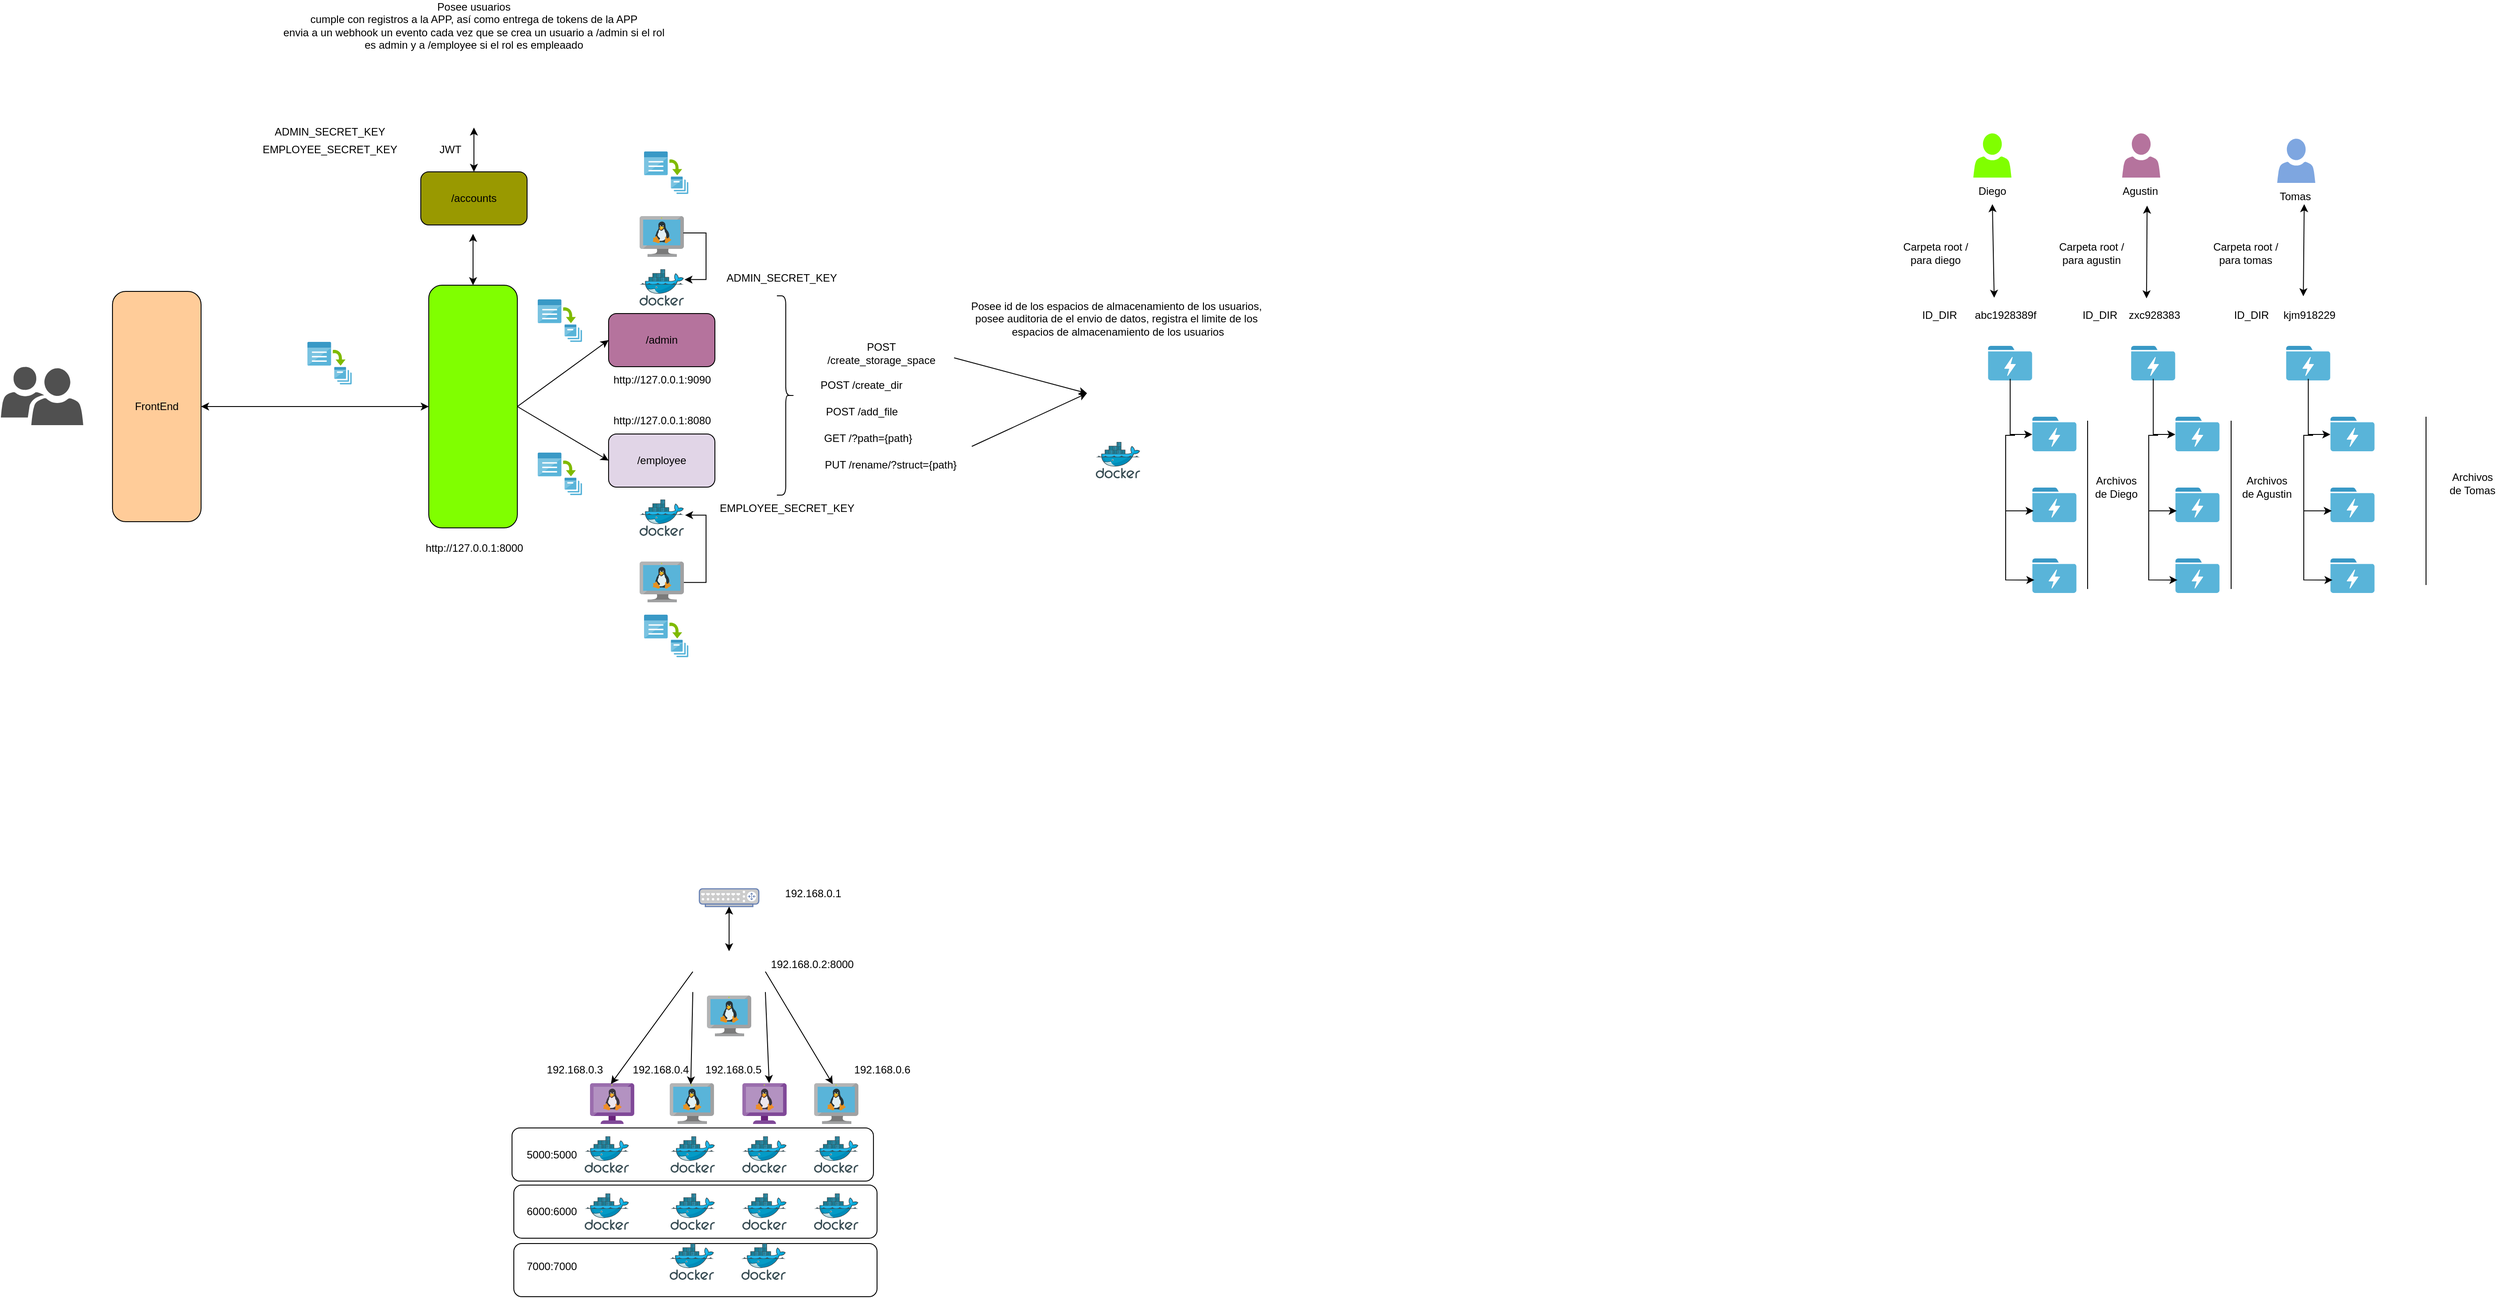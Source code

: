 <mxfile version="24.7.7">
  <diagram name="Página-1" id="3RQDp_vYsMKsHzHc4yRh">
    <mxGraphModel dx="1502" dy="573" grid="1" gridSize="10" guides="1" tooltips="1" connect="1" arrows="1" fold="1" page="1" pageScale="1" pageWidth="827" pageHeight="1169" math="0" shadow="0">
      <root>
        <mxCell id="0" />
        <mxCell id="1" parent="0" />
        <mxCell id="InMVxaxeCT_G5kLAHGeh-51" value="" style="rounded=1;whiteSpace=wrap;html=1;" vertex="1" parent="1">
          <mxGeometry x="1310" y="1520" width="410" height="60" as="geometry" />
        </mxCell>
        <mxCell id="InMVxaxeCT_G5kLAHGeh-50" value="" style="rounded=1;whiteSpace=wrap;html=1;" vertex="1" parent="1">
          <mxGeometry x="1310" y="1454" width="410" height="60" as="geometry" />
        </mxCell>
        <mxCell id="InMVxaxeCT_G5kLAHGeh-49" value="" style="rounded=1;whiteSpace=wrap;html=1;" vertex="1" parent="1">
          <mxGeometry x="1307.95" y="1389.5" width="408" height="60" as="geometry" />
        </mxCell>
        <mxCell id="np63MpRmcKCv9q-ggZMW-1" value="" style="rounded=1;whiteSpace=wrap;html=1;rotation=90;fillColor=#80FF00;" parent="1" vertex="1">
          <mxGeometry x="1126.97" y="525" width="274" height="100" as="geometry" />
        </mxCell>
        <mxCell id="np63MpRmcKCv9q-ggZMW-4" value="" style="endArrow=classic;html=1;rounded=0;exitX=0.5;exitY=0;exitDx=0;exitDy=0;entryX=0;entryY=0.5;entryDx=0;entryDy=0;" parent="1" source="np63MpRmcKCv9q-ggZMW-1" target="np63MpRmcKCv9q-ggZMW-9" edge="1">
          <mxGeometry width="50" height="50" relative="1" as="geometry">
            <mxPoint x="1476.97" y="610" as="sourcePoint" />
            <mxPoint x="1416.97" y="575" as="targetPoint" />
          </mxGeometry>
        </mxCell>
        <mxCell id="np63MpRmcKCv9q-ggZMW-9" value="/employee" style="rounded=1;whiteSpace=wrap;html=1;fillColor=#E1D5E7;" parent="1" vertex="1">
          <mxGeometry x="1416.97" y="606" width="120" height="60" as="geometry" />
        </mxCell>
        <mxCell id="np63MpRmcKCv9q-ggZMW-10" value="" style="endArrow=classic;html=1;rounded=0;exitX=0.5;exitY=0;exitDx=0;exitDy=0;entryX=0;entryY=0.5;entryDx=0;entryDy=0;" parent="1" source="np63MpRmcKCv9q-ggZMW-1" target="np63MpRmcKCv9q-ggZMW-11" edge="1">
          <mxGeometry width="50" height="50" relative="1" as="geometry">
            <mxPoint x="1536.97" y="560" as="sourcePoint" />
            <mxPoint x="1416.97" y="510" as="targetPoint" />
          </mxGeometry>
        </mxCell>
        <mxCell id="np63MpRmcKCv9q-ggZMW-11" value="/admin" style="rounded=1;whiteSpace=wrap;html=1;fillColor=#B5739D;" parent="1" vertex="1">
          <mxGeometry x="1416.97" y="470" width="120" height="60" as="geometry" />
        </mxCell>
        <mxCell id="np63MpRmcKCv9q-ggZMW-12" value="" style="image;sketch=0;aspect=fixed;html=1;points=[];align=center;fontSize=12;image=img/lib/mscae/Docker.svg;" parent="1" vertex="1">
          <mxGeometry x="1451.97" y="680" width="50" height="41" as="geometry" />
        </mxCell>
        <mxCell id="np63MpRmcKCv9q-ggZMW-16" value="" style="image;sketch=0;aspect=fixed;html=1;points=[];align=center;fontSize=12;image=img/lib/mscae/Docker.svg;" parent="1" vertex="1">
          <mxGeometry x="1451.97" y="420" width="50" height="41" as="geometry" />
        </mxCell>
        <mxCell id="np63MpRmcKCv9q-ggZMW-18" value="" style="image;sketch=0;aspect=fixed;html=1;points=[];align=center;fontSize=12;image=img/lib/mscae/VM_Linux.svg;" parent="1" vertex="1">
          <mxGeometry x="1451.97" y="360" width="50" height="46" as="geometry" />
        </mxCell>
        <mxCell id="np63MpRmcKCv9q-ggZMW-19" value="" style="image;sketch=0;aspect=fixed;html=1;points=[];align=center;fontSize=12;image=img/lib/mscae/VM_Linux.svg;" parent="1" vertex="1">
          <mxGeometry x="1451.97" y="750" width="50" height="46" as="geometry" />
        </mxCell>
        <mxCell id="np63MpRmcKCv9q-ggZMW-20" value="" style="endArrow=classic;html=1;rounded=0;exitX=0.987;exitY=0.413;exitDx=0;exitDy=0;exitPerimeter=0;entryX=1.013;entryY=0.285;entryDx=0;entryDy=0;entryPerimeter=0;edgeStyle=elbowEdgeStyle;" parent="1" source="np63MpRmcKCv9q-ggZMW-18" target="np63MpRmcKCv9q-ggZMW-16" edge="1">
          <mxGeometry width="50" height="50" relative="1" as="geometry">
            <mxPoint x="1586.97" y="590" as="sourcePoint" />
            <mxPoint x="1636.97" y="540" as="targetPoint" />
            <Array as="points">
              <mxPoint x="1526.97" y="410" />
            </Array>
          </mxGeometry>
        </mxCell>
        <mxCell id="np63MpRmcKCv9q-ggZMW-21" value="" style="endArrow=classic;html=1;rounded=0;exitX=1;exitY=0.514;exitDx=0;exitDy=0;exitPerimeter=0;entryX=1.027;entryY=0.431;entryDx=0;entryDy=0;entryPerimeter=0;edgeStyle=elbowEdgeStyle;" parent="1" source="np63MpRmcKCv9q-ggZMW-19" target="np63MpRmcKCv9q-ggZMW-12" edge="1">
          <mxGeometry width="50" height="50" relative="1" as="geometry">
            <mxPoint x="1636.97" y="620" as="sourcePoint" />
            <mxPoint x="1686.97" y="570" as="targetPoint" />
            <Array as="points">
              <mxPoint x="1526.97" y="730" />
            </Array>
          </mxGeometry>
        </mxCell>
        <mxCell id="np63MpRmcKCv9q-ggZMW-25" value="" style="shape=image;verticalLabelPosition=bottom;labelBackgroundColor=default;verticalAlign=top;aspect=fixed;imageAspect=0;image=https://www.f5.com/go/product/welcome-to-nginx.socialImage.png;" parent="1" vertex="1">
          <mxGeometry x="1223.02" y="550" width="81.89" height="46.06" as="geometry" />
        </mxCell>
        <mxCell id="np63MpRmcKCv9q-ggZMW-26" value="FrontEnd" style="rounded=1;whiteSpace=wrap;html=1;fillColor=#FFCC99;" parent="1" vertex="1">
          <mxGeometry x="856.97" y="445" width="100" height="260" as="geometry" />
        </mxCell>
        <mxCell id="np63MpRmcKCv9q-ggZMW-27" value="" style="endArrow=classic;startArrow=classic;html=1;rounded=0;exitX=1;exitY=0.5;exitDx=0;exitDy=0;entryX=0.5;entryY=1;entryDx=0;entryDy=0;" parent="1" source="np63MpRmcKCv9q-ggZMW-26" target="np63MpRmcKCv9q-ggZMW-1" edge="1">
          <mxGeometry width="50" height="50" relative="1" as="geometry">
            <mxPoint x="1236.97" y="520" as="sourcePoint" />
            <mxPoint x="1286.97" y="470" as="targetPoint" />
          </mxGeometry>
        </mxCell>
        <mxCell id="np63MpRmcKCv9q-ggZMW-29" value="" style="sketch=0;pointerEvents=1;shadow=0;dashed=0;html=1;strokeColor=none;labelPosition=center;verticalLabelPosition=bottom;verticalAlign=top;align=center;fillColor=#505050;shape=mxgraph.mscae.intune.user_group" parent="1" vertex="1">
          <mxGeometry x="730.97" y="530.06" width="93" height="66" as="geometry" />
        </mxCell>
        <mxCell id="np63MpRmcKCv9q-ggZMW-30" value="" style="image;sketch=0;aspect=fixed;html=1;points=[];align=center;fontSize=12;image=img/lib/mscae/Batch_Accounts.svg;" parent="1" vertex="1">
          <mxGeometry x="1076.97" y="502" width="50" height="48" as="geometry" />
        </mxCell>
        <mxCell id="np63MpRmcKCv9q-ggZMW-31" value="" style="image;sketch=0;aspect=fixed;html=1;points=[];align=center;fontSize=12;image=img/lib/mscae/Batch_Accounts.svg;" parent="1" vertex="1">
          <mxGeometry x="1336.97" y="454" width="50" height="48" as="geometry" />
        </mxCell>
        <mxCell id="np63MpRmcKCv9q-ggZMW-32" value="" style="image;sketch=0;aspect=fixed;html=1;points=[];align=center;fontSize=12;image=img/lib/mscae/Batch_Accounts.svg;" parent="1" vertex="1">
          <mxGeometry x="1456.97" y="287" width="50" height="48" as="geometry" />
        </mxCell>
        <mxCell id="np63MpRmcKCv9q-ggZMW-33" value="" style="image;sketch=0;aspect=fixed;html=1;points=[];align=center;fontSize=12;image=img/lib/mscae/Batch_Accounts.svg;" parent="1" vertex="1">
          <mxGeometry x="1336.97" y="627" width="50" height="48" as="geometry" />
        </mxCell>
        <mxCell id="np63MpRmcKCv9q-ggZMW-34" value="" style="image;sketch=0;aspect=fixed;html=1;points=[];align=center;fontSize=12;image=img/lib/mscae/Batch_Accounts.svg;" parent="1" vertex="1">
          <mxGeometry x="1456.97" y="810" width="50" height="48" as="geometry" />
        </mxCell>
        <mxCell id="np63MpRmcKCv9q-ggZMW-35" value="" style="shape=image;verticalLabelPosition=bottom;labelBackgroundColor=default;verticalAlign=top;aspect=fixed;imageAspect=0;image=https://cdn.worldvectorlogo.com/logos/fastapi.svg;" parent="1" vertex="1">
          <mxGeometry x="1546.97" y="616" width="40" height="40" as="geometry" />
        </mxCell>
        <mxCell id="np63MpRmcKCv9q-ggZMW-36" value="" style="shape=image;verticalLabelPosition=bottom;labelBackgroundColor=default;verticalAlign=top;aspect=fixed;imageAspect=0;image=https://cdn.worldvectorlogo.com/logos/fastapi.svg;" parent="1" vertex="1">
          <mxGeometry x="1546.97" y="485" width="40" height="40" as="geometry" />
        </mxCell>
        <mxCell id="np63MpRmcKCv9q-ggZMW-40" value="ADMIN_SECRET_KEY" style="text;html=1;align=center;verticalAlign=middle;resizable=0;points=[];autosize=1;strokeColor=none;fillColor=none;" parent="1" vertex="1">
          <mxGeometry x="1026.97" y="250" width="150" height="30" as="geometry" />
        </mxCell>
        <mxCell id="np63MpRmcKCv9q-ggZMW-41" value="EMPLOYEE_SECRET_KEY" style="text;html=1;align=center;verticalAlign=middle;resizable=0;points=[];autosize=1;strokeColor=none;fillColor=none;" parent="1" vertex="1">
          <mxGeometry x="1011.97" y="270" width="180" height="30" as="geometry" />
        </mxCell>
        <mxCell id="np63MpRmcKCv9q-ggZMW-42" value="" style="image;sketch=0;aspect=fixed;html=1;points=[];align=center;fontSize=12;image=img/lib/mscae/Data_Lake_Store.svg;" parent="1" vertex="1">
          <mxGeometry x="2974" y="506.5" width="50" height="39" as="geometry" />
        </mxCell>
        <mxCell id="np63MpRmcKCv9q-ggZMW-43" value="" style="image;sketch=0;aspect=fixed;html=1;points=[];align=center;fontSize=12;image=img/lib/mscae/Data_Lake_Store.svg;" parent="1" vertex="1">
          <mxGeometry x="3024" y="586.5" width="50" height="39" as="geometry" />
        </mxCell>
        <mxCell id="np63MpRmcKCv9q-ggZMW-44" value="" style="image;sketch=0;aspect=fixed;html=1;points=[];align=center;fontSize=12;image=img/lib/mscae/Data_Lake_Store.svg;" parent="1" vertex="1">
          <mxGeometry x="3024" y="666.5" width="50" height="39" as="geometry" />
        </mxCell>
        <mxCell id="np63MpRmcKCv9q-ggZMW-45" value="" style="image;sketch=0;aspect=fixed;html=1;points=[];align=center;fontSize=12;image=img/lib/mscae/Data_Lake_Store.svg;" parent="1" vertex="1">
          <mxGeometry x="3024" y="746.5" width="50" height="39" as="geometry" />
        </mxCell>
        <mxCell id="np63MpRmcKCv9q-ggZMW-46" value="" style="endArrow=classic;html=1;rounded=0;exitX=0.502;exitY=0.956;exitDx=0;exitDy=0;exitPerimeter=0;edgeStyle=orthogonalEdgeStyle;" parent="1" source="np63MpRmcKCv9q-ggZMW-42" edge="1">
          <mxGeometry width="50" height="50" relative="1" as="geometry">
            <mxPoint x="3104" y="616.5" as="sourcePoint" />
            <mxPoint x="3024" y="606.5" as="targetPoint" />
            <Array as="points">
              <mxPoint x="2999" y="606.5" />
            </Array>
          </mxGeometry>
        </mxCell>
        <mxCell id="np63MpRmcKCv9q-ggZMW-47" value="" style="endArrow=classic;html=1;rounded=0;entryX=0.032;entryY=0.673;entryDx=0;entryDy=0;entryPerimeter=0;edgeStyle=orthogonalEdgeStyle;" parent="1" target="np63MpRmcKCv9q-ggZMW-44" edge="1">
          <mxGeometry width="50" height="50" relative="1" as="geometry">
            <mxPoint x="3004" y="606.5" as="sourcePoint" />
            <mxPoint x="3144" y="666.5" as="targetPoint" />
            <Array as="points">
              <mxPoint x="2994" y="607.5" />
              <mxPoint x="2994" y="692.5" />
            </Array>
          </mxGeometry>
        </mxCell>
        <mxCell id="np63MpRmcKCv9q-ggZMW-48" value="" style="endArrow=classic;html=1;rounded=0;entryX=0.048;entryY=0.624;entryDx=0;entryDy=0;entryPerimeter=0;edgeStyle=orthogonalEdgeStyle;" parent="1" target="np63MpRmcKCv9q-ggZMW-45" edge="1">
          <mxGeometry width="50" height="50" relative="1" as="geometry">
            <mxPoint x="2994" y="686.5" as="sourcePoint" />
            <mxPoint x="3114" y="656.5" as="targetPoint" />
            <Array as="points">
              <mxPoint x="2994" y="770.5" />
            </Array>
          </mxGeometry>
        </mxCell>
        <mxCell id="np63MpRmcKCv9q-ggZMW-50" value="" style="sketch=0;pointerEvents=1;shadow=0;dashed=0;html=1;strokeColor=none;labelPosition=center;verticalLabelPosition=bottom;verticalAlign=top;align=center;fillColor=#80FF00;shape=mxgraph.mscae.intune.account_portal" parent="1" vertex="1">
          <mxGeometry x="2957.5" y="266.5" width="43" height="50" as="geometry" />
        </mxCell>
        <mxCell id="np63MpRmcKCv9q-ggZMW-51" value="" style="sketch=0;pointerEvents=1;shadow=0;dashed=0;html=1;strokeColor=none;labelPosition=center;verticalLabelPosition=bottom;verticalAlign=top;align=center;fillColor=#B5739D;shape=mxgraph.mscae.intune.account_portal" parent="1" vertex="1">
          <mxGeometry x="3125.5" y="266.5" width="43" height="50" as="geometry" />
        </mxCell>
        <mxCell id="np63MpRmcKCv9q-ggZMW-52" value="Diego" style="text;html=1;align=center;verticalAlign=middle;whiteSpace=wrap;rounded=0;" parent="1" vertex="1">
          <mxGeometry x="2949" y="316.5" width="60" height="30" as="geometry" />
        </mxCell>
        <mxCell id="np63MpRmcKCv9q-ggZMW-53" value="Agustin" style="text;html=1;align=center;verticalAlign=middle;whiteSpace=wrap;rounded=0;" parent="1" vertex="1">
          <mxGeometry x="3115.5" y="316.5" width="60" height="30" as="geometry" />
        </mxCell>
        <mxCell id="np63MpRmcKCv9q-ggZMW-54" value="" style="sketch=0;pointerEvents=1;shadow=0;dashed=0;html=1;strokeColor=none;labelPosition=center;verticalLabelPosition=bottom;verticalAlign=top;align=center;fillColor=#7EA6E0;shape=mxgraph.mscae.intune.account_portal" parent="1" vertex="1">
          <mxGeometry x="3300.5" y="272.5" width="43" height="50" as="geometry" />
        </mxCell>
        <mxCell id="np63MpRmcKCv9q-ggZMW-55" value="Tomas" style="text;html=1;align=center;verticalAlign=middle;whiteSpace=wrap;rounded=0;" parent="1" vertex="1">
          <mxGeometry x="3290.5" y="322.5" width="60" height="30" as="geometry" />
        </mxCell>
        <mxCell id="np63MpRmcKCv9q-ggZMW-56" value="" style="image;sketch=0;aspect=fixed;html=1;points=[];align=center;fontSize=12;image=img/lib/mscae/Data_Lake_Store.svg;" parent="1" vertex="1">
          <mxGeometry x="3135.5" y="506.5" width="50" height="39" as="geometry" />
        </mxCell>
        <mxCell id="np63MpRmcKCv9q-ggZMW-57" value="" style="image;sketch=0;aspect=fixed;html=1;points=[];align=center;fontSize=12;image=img/lib/mscae/Data_Lake_Store.svg;" parent="1" vertex="1">
          <mxGeometry x="3185.5" y="586.5" width="50" height="39" as="geometry" />
        </mxCell>
        <mxCell id="np63MpRmcKCv9q-ggZMW-58" value="" style="image;sketch=0;aspect=fixed;html=1;points=[];align=center;fontSize=12;image=img/lib/mscae/Data_Lake_Store.svg;" parent="1" vertex="1">
          <mxGeometry x="3185.5" y="666.5" width="50" height="39" as="geometry" />
        </mxCell>
        <mxCell id="np63MpRmcKCv9q-ggZMW-59" value="" style="image;sketch=0;aspect=fixed;html=1;points=[];align=center;fontSize=12;image=img/lib/mscae/Data_Lake_Store.svg;" parent="1" vertex="1">
          <mxGeometry x="3185.5" y="746.5" width="50" height="39" as="geometry" />
        </mxCell>
        <mxCell id="np63MpRmcKCv9q-ggZMW-60" value="" style="endArrow=classic;html=1;rounded=0;exitX=0.502;exitY=0.956;exitDx=0;exitDy=0;exitPerimeter=0;edgeStyle=orthogonalEdgeStyle;" parent="1" source="np63MpRmcKCv9q-ggZMW-56" edge="1">
          <mxGeometry width="50" height="50" relative="1" as="geometry">
            <mxPoint x="3265.5" y="616.5" as="sourcePoint" />
            <mxPoint x="3185.5" y="606.5" as="targetPoint" />
            <Array as="points">
              <mxPoint x="3160.5" y="606.5" />
            </Array>
          </mxGeometry>
        </mxCell>
        <mxCell id="np63MpRmcKCv9q-ggZMW-61" value="" style="endArrow=classic;html=1;rounded=0;entryX=0.032;entryY=0.673;entryDx=0;entryDy=0;entryPerimeter=0;edgeStyle=orthogonalEdgeStyle;" parent="1" target="np63MpRmcKCv9q-ggZMW-58" edge="1">
          <mxGeometry width="50" height="50" relative="1" as="geometry">
            <mxPoint x="3165.5" y="606.5" as="sourcePoint" />
            <mxPoint x="3305.5" y="666.5" as="targetPoint" />
            <Array as="points">
              <mxPoint x="3155.5" y="607.5" />
              <mxPoint x="3155.5" y="692.5" />
            </Array>
          </mxGeometry>
        </mxCell>
        <mxCell id="np63MpRmcKCv9q-ggZMW-62" value="" style="endArrow=classic;html=1;rounded=0;entryX=0.048;entryY=0.624;entryDx=0;entryDy=0;entryPerimeter=0;edgeStyle=orthogonalEdgeStyle;" parent="1" target="np63MpRmcKCv9q-ggZMW-59" edge="1">
          <mxGeometry width="50" height="50" relative="1" as="geometry">
            <mxPoint x="3155.5" y="686.5" as="sourcePoint" />
            <mxPoint x="3275.5" y="656.5" as="targetPoint" />
            <Array as="points">
              <mxPoint x="3155.5" y="770.5" />
            </Array>
          </mxGeometry>
        </mxCell>
        <mxCell id="np63MpRmcKCv9q-ggZMW-63" value="" style="image;sketch=0;aspect=fixed;html=1;points=[];align=center;fontSize=12;image=img/lib/mscae/Data_Lake_Store.svg;" parent="1" vertex="1">
          <mxGeometry x="3310.5" y="506.5" width="50" height="39" as="geometry" />
        </mxCell>
        <mxCell id="np63MpRmcKCv9q-ggZMW-64" value="" style="image;sketch=0;aspect=fixed;html=1;points=[];align=center;fontSize=12;image=img/lib/mscae/Data_Lake_Store.svg;" parent="1" vertex="1">
          <mxGeometry x="3360.5" y="586.5" width="50" height="39" as="geometry" />
        </mxCell>
        <mxCell id="np63MpRmcKCv9q-ggZMW-65" value="" style="image;sketch=0;aspect=fixed;html=1;points=[];align=center;fontSize=12;image=img/lib/mscae/Data_Lake_Store.svg;" parent="1" vertex="1">
          <mxGeometry x="3360.5" y="666.5" width="50" height="39" as="geometry" />
        </mxCell>
        <mxCell id="np63MpRmcKCv9q-ggZMW-66" value="" style="image;sketch=0;aspect=fixed;html=1;points=[];align=center;fontSize=12;image=img/lib/mscae/Data_Lake_Store.svg;" parent="1" vertex="1">
          <mxGeometry x="3360.5" y="746.5" width="50" height="39" as="geometry" />
        </mxCell>
        <mxCell id="np63MpRmcKCv9q-ggZMW-67" value="" style="endArrow=classic;html=1;rounded=0;exitX=0.502;exitY=0.956;exitDx=0;exitDy=0;exitPerimeter=0;edgeStyle=orthogonalEdgeStyle;" parent="1" source="np63MpRmcKCv9q-ggZMW-63" edge="1">
          <mxGeometry width="50" height="50" relative="1" as="geometry">
            <mxPoint x="3440.5" y="616.5" as="sourcePoint" />
            <mxPoint x="3360.5" y="606.5" as="targetPoint" />
            <Array as="points">
              <mxPoint x="3335.5" y="606.5" />
            </Array>
          </mxGeometry>
        </mxCell>
        <mxCell id="np63MpRmcKCv9q-ggZMW-68" value="" style="endArrow=classic;html=1;rounded=0;entryX=0.032;entryY=0.673;entryDx=0;entryDy=0;entryPerimeter=0;edgeStyle=orthogonalEdgeStyle;" parent="1" target="np63MpRmcKCv9q-ggZMW-65" edge="1">
          <mxGeometry width="50" height="50" relative="1" as="geometry">
            <mxPoint x="3340.5" y="606.5" as="sourcePoint" />
            <mxPoint x="3480.5" y="666.5" as="targetPoint" />
            <Array as="points">
              <mxPoint x="3330.5" y="607.5" />
              <mxPoint x="3330.5" y="692.5" />
            </Array>
          </mxGeometry>
        </mxCell>
        <mxCell id="np63MpRmcKCv9q-ggZMW-69" value="" style="endArrow=classic;html=1;rounded=0;entryX=0.048;entryY=0.624;entryDx=0;entryDy=0;entryPerimeter=0;edgeStyle=orthogonalEdgeStyle;" parent="1" target="np63MpRmcKCv9q-ggZMW-66" edge="1">
          <mxGeometry width="50" height="50" relative="1" as="geometry">
            <mxPoint x="3330.5" y="686.5" as="sourcePoint" />
            <mxPoint x="3450.5" y="656.5" as="targetPoint" />
            <Array as="points">
              <mxPoint x="3330.5" y="770.5" />
            </Array>
          </mxGeometry>
        </mxCell>
        <mxCell id="np63MpRmcKCv9q-ggZMW-70" value="abc1928389f" style="text;html=1;align=center;verticalAlign=middle;whiteSpace=wrap;rounded=0;" parent="1" vertex="1">
          <mxGeometry x="2949" y="456.5" width="90" height="30" as="geometry" />
        </mxCell>
        <mxCell id="np63MpRmcKCv9q-ggZMW-71" value="zxc928383" style="text;html=1;align=center;verticalAlign=middle;whiteSpace=wrap;rounded=0;" parent="1" vertex="1">
          <mxGeometry x="3117" y="456.5" width="90" height="30" as="geometry" />
        </mxCell>
        <mxCell id="np63MpRmcKCv9q-ggZMW-72" value="kjm918229" style="text;html=1;align=center;verticalAlign=middle;whiteSpace=wrap;rounded=0;" parent="1" vertex="1">
          <mxGeometry x="3292" y="456.5" width="90" height="30" as="geometry" />
        </mxCell>
        <mxCell id="np63MpRmcKCv9q-ggZMW-73" value="" style="endArrow=classic;startArrow=classic;html=1;rounded=0;entryX=0.5;entryY=1;entryDx=0;entryDy=0;exitX=0.356;exitY=-0.144;exitDx=0;exitDy=0;exitPerimeter=0;" parent="1" source="np63MpRmcKCv9q-ggZMW-70" target="np63MpRmcKCv9q-ggZMW-52" edge="1">
          <mxGeometry width="50" height="50" relative="1" as="geometry">
            <mxPoint x="3000" y="446.5" as="sourcePoint" />
            <mxPoint x="3240" y="426.5" as="targetPoint" />
          </mxGeometry>
        </mxCell>
        <mxCell id="np63MpRmcKCv9q-ggZMW-74" value="Carpeta root /&lt;div&gt;para diego&lt;/div&gt;" style="text;html=1;align=center;verticalAlign=middle;whiteSpace=wrap;rounded=0;" parent="1" vertex="1">
          <mxGeometry x="2870" y="386.5" width="90" height="30" as="geometry" />
        </mxCell>
        <mxCell id="np63MpRmcKCv9q-ggZMW-75" value="Carpeta root /&lt;div&gt;para agustin&lt;/div&gt;" style="text;html=1;align=center;verticalAlign=middle;whiteSpace=wrap;rounded=0;" parent="1" vertex="1">
          <mxGeometry x="3045.5" y="386.5" width="90" height="30" as="geometry" />
        </mxCell>
        <mxCell id="np63MpRmcKCv9q-ggZMW-76" value="Carpeta root /&lt;div&gt;para tomas&lt;/div&gt;" style="text;html=1;align=center;verticalAlign=middle;whiteSpace=wrap;rounded=0;" parent="1" vertex="1">
          <mxGeometry x="3220" y="386.5" width="90" height="30" as="geometry" />
        </mxCell>
        <mxCell id="np63MpRmcKCv9q-ggZMW-77" value="" style="endArrow=classic;startArrow=classic;html=1;rounded=0;exitX=0.4;exitY=-0.122;exitDx=0;exitDy=0;exitPerimeter=0;entryX=0.636;entryY=1.056;entryDx=0;entryDy=0;entryPerimeter=0;" parent="1" source="np63MpRmcKCv9q-ggZMW-71" target="np63MpRmcKCv9q-ggZMW-53" edge="1">
          <mxGeometry width="50" height="50" relative="1" as="geometry">
            <mxPoint x="3130" y="426.5" as="sourcePoint" />
            <mxPoint x="3180" y="376.5" as="targetPoint" />
          </mxGeometry>
        </mxCell>
        <mxCell id="np63MpRmcKCv9q-ggZMW-78" value="" style="endArrow=classic;startArrow=classic;html=1;rounded=0;exitX=0.4;exitY=-0.122;exitDx=0;exitDy=0;exitPerimeter=0;entryX=0.636;entryY=1.056;entryDx=0;entryDy=0;entryPerimeter=0;" parent="1" edge="1">
          <mxGeometry width="50" height="50" relative="1" as="geometry">
            <mxPoint x="3330" y="450.5" as="sourcePoint" />
            <mxPoint x="3331" y="346.5" as="targetPoint" />
          </mxGeometry>
        </mxCell>
        <mxCell id="np63MpRmcKCv9q-ggZMW-79" value="ID_DIR" style="text;html=1;align=center;verticalAlign=middle;resizable=0;points=[];autosize=1;strokeColor=none;fillColor=none;" parent="1" vertex="1">
          <mxGeometry x="2889" y="456.5" width="60" height="30" as="geometry" />
        </mxCell>
        <mxCell id="np63MpRmcKCv9q-ggZMW-80" value="ID_DIR" style="text;html=1;align=center;verticalAlign=middle;resizable=0;points=[];autosize=1;strokeColor=none;fillColor=none;" parent="1" vertex="1">
          <mxGeometry x="3070" y="456.5" width="60" height="30" as="geometry" />
        </mxCell>
        <mxCell id="np63MpRmcKCv9q-ggZMW-81" value="ID_DIR" style="text;html=1;align=center;verticalAlign=middle;resizable=0;points=[];autosize=1;strokeColor=none;fillColor=none;" parent="1" vertex="1">
          <mxGeometry x="3240.5" y="456.5" width="60" height="30" as="geometry" />
        </mxCell>
        <mxCell id="InMVxaxeCT_G5kLAHGeh-2" value="" style="endArrow=none;html=1;rounded=0;fillColor=#A9C4EB;" edge="1" parent="1">
          <mxGeometry width="50" height="50" relative="1" as="geometry">
            <mxPoint x="3468.5" y="776.5" as="sourcePoint" />
            <mxPoint x="3468.5" y="586.5" as="targetPoint" />
          </mxGeometry>
        </mxCell>
        <mxCell id="InMVxaxeCT_G5kLAHGeh-3" value="Archivos de Tomas" style="text;html=1;align=center;verticalAlign=middle;whiteSpace=wrap;rounded=0;" vertex="1" parent="1">
          <mxGeometry x="3490.5" y="646.5" width="60" height="30" as="geometry" />
        </mxCell>
        <mxCell id="InMVxaxeCT_G5kLAHGeh-4" value="" style="endArrow=none;html=1;rounded=0;fillColor=#A9C4EB;" edge="1" parent="1">
          <mxGeometry width="50" height="50" relative="1" as="geometry">
            <mxPoint x="3248.5" y="781" as="sourcePoint" />
            <mxPoint x="3248.5" y="591" as="targetPoint" />
          </mxGeometry>
        </mxCell>
        <mxCell id="InMVxaxeCT_G5kLAHGeh-5" value="Archivos de Agustin" style="text;html=1;align=center;verticalAlign=middle;whiteSpace=wrap;rounded=0;" vertex="1" parent="1">
          <mxGeometry x="3258.5" y="651" width="60" height="30" as="geometry" />
        </mxCell>
        <mxCell id="InMVxaxeCT_G5kLAHGeh-6" value="" style="endArrow=none;html=1;rounded=0;fillColor=#A9C4EB;" edge="1" parent="1">
          <mxGeometry width="50" height="50" relative="1" as="geometry">
            <mxPoint x="3086.5" y="781" as="sourcePoint" />
            <mxPoint x="3086.5" y="591" as="targetPoint" />
          </mxGeometry>
        </mxCell>
        <mxCell id="InMVxaxeCT_G5kLAHGeh-7" value="Archivos de Diego" style="text;html=1;align=center;verticalAlign=middle;whiteSpace=wrap;rounded=0;" vertex="1" parent="1">
          <mxGeometry x="3088.5" y="651" width="60" height="30" as="geometry" />
        </mxCell>
        <mxCell id="InMVxaxeCT_G5kLAHGeh-10" value="" style="shape=image;verticalLabelPosition=bottom;labelBackgroundColor=default;verticalAlign=top;aspect=fixed;imageAspect=0;image=https://www.kdeblog.com/wp-content/uploads/2015/09/RH_Fedora_logo_web.jpg;" vertex="1" parent="1">
          <mxGeometry x="1459.47" y="730.24" width="35" height="19.76" as="geometry" />
        </mxCell>
        <mxCell id="InMVxaxeCT_G5kLAHGeh-11" value="" style="shape=image;verticalLabelPosition=bottom;labelBackgroundColor=default;verticalAlign=top;aspect=fixed;imageAspect=0;image=https://www.kdeblog.com/wp-content/uploads/2015/09/RH_Fedora_logo_web.jpg;" vertex="1" parent="1">
          <mxGeometry x="1459.47" y="340.24" width="35" height="19.76" as="geometry" />
        </mxCell>
        <mxCell id="InMVxaxeCT_G5kLAHGeh-12" value="http://127.0.0.1:9090" style="text;html=1;align=center;verticalAlign=middle;resizable=0;points=[];autosize=1;strokeColor=none;fillColor=none;" vertex="1" parent="1">
          <mxGeometry x="1411.97" y="530.06" width="130" height="30" as="geometry" />
        </mxCell>
        <mxCell id="InMVxaxeCT_G5kLAHGeh-13" value="http://127.0.0.1:8080" style="text;html=1;align=center;verticalAlign=middle;resizable=0;points=[];autosize=1;strokeColor=none;fillColor=none;" vertex="1" parent="1">
          <mxGeometry x="1411.97" y="576" width="130" height="30" as="geometry" />
        </mxCell>
        <mxCell id="InMVxaxeCT_G5kLAHGeh-14" value="http://127.0.0.1:8000" style="text;html=1;align=center;verticalAlign=middle;resizable=0;points=[];autosize=1;strokeColor=none;fillColor=none;" vertex="1" parent="1">
          <mxGeometry x="1199.97" y="720" width="130" height="30" as="geometry" />
        </mxCell>
        <mxCell id="InMVxaxeCT_G5kLAHGeh-15" value="" style="image;sketch=0;aspect=fixed;html=1;points=[];align=center;fontSize=12;image=img/lib/mscae/VM_Linux_Non_Azure.svg;" vertex="1" parent="1">
          <mxGeometry x="1395.95" y="1339" width="50" height="46" as="geometry" />
        </mxCell>
        <mxCell id="InMVxaxeCT_G5kLAHGeh-16" value="" style="image;sketch=0;aspect=fixed;html=1;points=[];align=center;fontSize=12;image=img/lib/mscae/VM_Linux.svg;" vertex="1" parent="1">
          <mxGeometry x="1485.95" y="1339" width="50" height="46" as="geometry" />
        </mxCell>
        <mxCell id="InMVxaxeCT_G5kLAHGeh-20" value="" style="image;sketch=0;aspect=fixed;html=1;points=[];align=center;fontSize=12;image=img/lib/mscae/VM_Linux_Non_Azure.svg;" vertex="1" parent="1">
          <mxGeometry x="1567.95" y="1339" width="50" height="46" as="geometry" />
        </mxCell>
        <mxCell id="InMVxaxeCT_G5kLAHGeh-21" value="" style="image;sketch=0;aspect=fixed;html=1;points=[];align=center;fontSize=12;image=img/lib/mscae/VM_Linux.svg;" vertex="1" parent="1">
          <mxGeometry x="1648.95" y="1339" width="50" height="46" as="geometry" />
        </mxCell>
        <mxCell id="InMVxaxeCT_G5kLAHGeh-22" value="" style="image;sketch=0;aspect=fixed;html=1;points=[];align=center;fontSize=12;image=img/lib/mscae/Docker.svg;" vertex="1" parent="1">
          <mxGeometry x="1390" y="1399" width="50" height="41" as="geometry" />
        </mxCell>
        <mxCell id="InMVxaxeCT_G5kLAHGeh-23" value="" style="image;sketch=0;aspect=fixed;html=1;points=[];align=center;fontSize=12;image=img/lib/mscae/Docker.svg;" vertex="1" parent="1">
          <mxGeometry x="1390" y="1463.5" width="50" height="41" as="geometry" />
        </mxCell>
        <mxCell id="InMVxaxeCT_G5kLAHGeh-24" value="" style="image;sketch=0;aspect=fixed;html=1;points=[];align=center;fontSize=12;image=img/lib/mscae/Docker.svg;" vertex="1" parent="1">
          <mxGeometry x="1486.95" y="1399" width="50" height="41" as="geometry" />
        </mxCell>
        <mxCell id="InMVxaxeCT_G5kLAHGeh-25" value="" style="image;sketch=0;aspect=fixed;html=1;points=[];align=center;fontSize=12;image=img/lib/mscae/Docker.svg;" vertex="1" parent="1">
          <mxGeometry x="1486.95" y="1463.5" width="50" height="41" as="geometry" />
        </mxCell>
        <mxCell id="InMVxaxeCT_G5kLAHGeh-26" value="" style="image;sketch=0;aspect=fixed;html=1;points=[];align=center;fontSize=12;image=img/lib/mscae/Docker.svg;" vertex="1" parent="1">
          <mxGeometry x="1567.95" y="1399" width="50" height="41" as="geometry" />
        </mxCell>
        <mxCell id="InMVxaxeCT_G5kLAHGeh-27" value="" style="image;sketch=0;aspect=fixed;html=1;points=[];align=center;fontSize=12;image=img/lib/mscae/Docker.svg;" vertex="1" parent="1">
          <mxGeometry x="1567.95" y="1463.5" width="50" height="41" as="geometry" />
        </mxCell>
        <mxCell id="InMVxaxeCT_G5kLAHGeh-28" value="" style="image;sketch=0;aspect=fixed;html=1;points=[];align=center;fontSize=12;image=img/lib/mscae/Docker.svg;" vertex="1" parent="1">
          <mxGeometry x="1648.95" y="1399" width="50" height="41" as="geometry" />
        </mxCell>
        <mxCell id="InMVxaxeCT_G5kLAHGeh-29" value="" style="image;sketch=0;aspect=fixed;html=1;points=[];align=center;fontSize=12;image=img/lib/mscae/Docker.svg;" vertex="1" parent="1">
          <mxGeometry x="1648.95" y="1463.5" width="50" height="41" as="geometry" />
        </mxCell>
        <mxCell id="InMVxaxeCT_G5kLAHGeh-30" value="" style="image;sketch=0;aspect=fixed;html=1;points=[];align=center;fontSize=12;image=img/lib/mscae/Docker.svg;" vertex="1" parent="1">
          <mxGeometry x="1485.95" y="1520" width="50" height="41" as="geometry" />
        </mxCell>
        <mxCell id="InMVxaxeCT_G5kLAHGeh-31" value="" style="image;sketch=0;aspect=fixed;html=1;points=[];align=center;fontSize=12;image=img/lib/mscae/Docker.svg;" vertex="1" parent="1">
          <mxGeometry x="1566.95" y="1520" width="50" height="41" as="geometry" />
        </mxCell>
        <mxCell id="InMVxaxeCT_G5kLAHGeh-32" value="" style="image;sketch=0;aspect=fixed;html=1;points=[];align=center;fontSize=12;image=img/lib/mscae/VM_Linux.svg;" vertex="1" parent="1">
          <mxGeometry x="1528" y="1240" width="50" height="46" as="geometry" />
        </mxCell>
        <mxCell id="InMVxaxeCT_G5kLAHGeh-33" value="" style="shape=image;verticalLabelPosition=bottom;labelBackgroundColor=default;verticalAlign=top;aspect=fixed;imageAspect=0;image=https://www.f5.com/go/product/welcome-to-nginx.socialImage.png;" vertex="1" parent="1">
          <mxGeometry x="1512.05" y="1190" width="81.89" height="46.06" as="geometry" />
        </mxCell>
        <mxCell id="InMVxaxeCT_G5kLAHGeh-34" value="" style="fontColor=#0066CC;verticalAlign=top;verticalLabelPosition=bottom;labelPosition=center;align=center;html=1;outlineConnect=0;fillColor=#CCCCCC;strokeColor=#6881B3;gradientColor=none;gradientDirection=north;strokeWidth=2;shape=mxgraph.networks.router;" vertex="1" parent="1">
          <mxGeometry x="1519.49" y="1119.5" width="67.01" height="20" as="geometry" />
        </mxCell>
        <mxCell id="InMVxaxeCT_G5kLAHGeh-35" value="" style="endArrow=classic;startArrow=classic;html=1;rounded=0;entryX=0.5;entryY=1;entryDx=0;entryDy=0;entryPerimeter=0;exitX=0.5;exitY=0;exitDx=0;exitDy=0;" edge="1" parent="1" source="InMVxaxeCT_G5kLAHGeh-33" target="InMVxaxeCT_G5kLAHGeh-34">
          <mxGeometry width="50" height="50" relative="1" as="geometry">
            <mxPoint x="1650" y="1220" as="sourcePoint" />
            <mxPoint x="1700" y="1170" as="targetPoint" />
          </mxGeometry>
        </mxCell>
        <mxCell id="InMVxaxeCT_G5kLAHGeh-36" value="" style="endArrow=classic;html=1;rounded=0;exitX=0;exitY=0.5;exitDx=0;exitDy=0;entryX=0.473;entryY=0.019;entryDx=0;entryDy=0;entryPerimeter=0;" edge="1" parent="1" source="InMVxaxeCT_G5kLAHGeh-33" target="InMVxaxeCT_G5kLAHGeh-15">
          <mxGeometry width="50" height="50" relative="1" as="geometry">
            <mxPoint x="1640" y="1360" as="sourcePoint" />
            <mxPoint x="1690" y="1310" as="targetPoint" />
          </mxGeometry>
        </mxCell>
        <mxCell id="InMVxaxeCT_G5kLAHGeh-37" value="" style="endArrow=classic;html=1;rounded=0;exitX=0;exitY=1;exitDx=0;exitDy=0;entryX=0.476;entryY=0.03;entryDx=0;entryDy=0;entryPerimeter=0;" edge="1" parent="1" source="InMVxaxeCT_G5kLAHGeh-33" target="InMVxaxeCT_G5kLAHGeh-16">
          <mxGeometry width="50" height="50" relative="1" as="geometry">
            <mxPoint x="1522" y="1223" as="sourcePoint" />
            <mxPoint x="1430" y="1350" as="targetPoint" />
          </mxGeometry>
        </mxCell>
        <mxCell id="InMVxaxeCT_G5kLAHGeh-38" value="" style="endArrow=classic;html=1;rounded=0;exitX=1;exitY=1;exitDx=0;exitDy=0;entryX=0.606;entryY=-0.004;entryDx=0;entryDy=0;entryPerimeter=0;" edge="1" parent="1" source="InMVxaxeCT_G5kLAHGeh-33" target="InMVxaxeCT_G5kLAHGeh-20">
          <mxGeometry width="50" height="50" relative="1" as="geometry">
            <mxPoint x="1588.5" y="1235" as="sourcePoint" />
            <mxPoint x="1586.5" y="1339" as="targetPoint" />
          </mxGeometry>
        </mxCell>
        <mxCell id="InMVxaxeCT_G5kLAHGeh-39" value="" style="endArrow=classic;html=1;rounded=0;exitX=1;exitY=0.5;exitDx=0;exitDy=0;entryX=0.421;entryY=0.022;entryDx=0;entryDy=0;entryPerimeter=0;" edge="1" parent="1" source="InMVxaxeCT_G5kLAHGeh-33" target="InMVxaxeCT_G5kLAHGeh-21">
          <mxGeometry width="50" height="50" relative="1" as="geometry">
            <mxPoint x="1593.94" y="1206" as="sourcePoint" />
            <mxPoint x="1597.94" y="1309" as="targetPoint" />
          </mxGeometry>
        </mxCell>
        <mxCell id="InMVxaxeCT_G5kLAHGeh-40" value="192.168.0.1" style="text;html=1;align=center;verticalAlign=middle;whiteSpace=wrap;rounded=0;" vertex="1" parent="1">
          <mxGeometry x="1617.95" y="1110" width="60" height="30" as="geometry" />
        </mxCell>
        <mxCell id="InMVxaxeCT_G5kLAHGeh-41" value="192.168.0.2:8000" style="text;html=1;align=center;verticalAlign=middle;whiteSpace=wrap;rounded=0;" vertex="1" parent="1">
          <mxGeometry x="1616.95" y="1190" width="60" height="30" as="geometry" />
        </mxCell>
        <mxCell id="InMVxaxeCT_G5kLAHGeh-42" value="192.168.0.3" style="text;html=1;align=center;verticalAlign=middle;whiteSpace=wrap;rounded=0;" vertex="1" parent="1">
          <mxGeometry x="1342.94" y="1309" width="72.06" height="30" as="geometry" />
        </mxCell>
        <mxCell id="InMVxaxeCT_G5kLAHGeh-43" value="192.168.0.4" style="text;html=1;align=center;verticalAlign=middle;whiteSpace=wrap;rounded=0;" vertex="1" parent="1">
          <mxGeometry x="1440" y="1309" width="72.06" height="30" as="geometry" />
        </mxCell>
        <mxCell id="InMVxaxeCT_G5kLAHGeh-44" value="192.168.0.5" style="text;html=1;align=center;verticalAlign=middle;whiteSpace=wrap;rounded=0;" vertex="1" parent="1">
          <mxGeometry x="1521.88" y="1309" width="72.06" height="30" as="geometry" />
        </mxCell>
        <mxCell id="InMVxaxeCT_G5kLAHGeh-45" value="192.168.0.6" style="text;html=1;align=center;verticalAlign=middle;whiteSpace=wrap;rounded=0;" vertex="1" parent="1">
          <mxGeometry x="1690" y="1309" width="72.06" height="30" as="geometry" />
        </mxCell>
        <mxCell id="InMVxaxeCT_G5kLAHGeh-46" value="5000:5000" style="text;html=1;align=center;verticalAlign=middle;whiteSpace=wrap;rounded=0;" vertex="1" parent="1">
          <mxGeometry x="1323" y="1404.5" width="60" height="30" as="geometry" />
        </mxCell>
        <mxCell id="InMVxaxeCT_G5kLAHGeh-47" value="6000:6000" style="text;html=1;align=center;verticalAlign=middle;whiteSpace=wrap;rounded=0;" vertex="1" parent="1">
          <mxGeometry x="1323" y="1469" width="60" height="30" as="geometry" />
        </mxCell>
        <mxCell id="InMVxaxeCT_G5kLAHGeh-48" value="7000:7000" style="text;html=1;align=center;verticalAlign=middle;whiteSpace=wrap;rounded=0;" vertex="1" parent="1">
          <mxGeometry x="1323" y="1531" width="60" height="30" as="geometry" />
        </mxCell>
        <mxCell id="InMVxaxeCT_G5kLAHGeh-52" value="" style="shape=image;verticalLabelPosition=bottom;labelBackgroundColor=default;verticalAlign=top;aspect=fixed;imageAspect=0;image=https://static.stocktitan.net/company-logo/mdb-lg.png;" vertex="1" parent="1">
          <mxGeometry x="1229.97" y="190" width="70" height="70" as="geometry" />
        </mxCell>
        <mxCell id="InMVxaxeCT_G5kLAHGeh-55" value="JWT" style="text;html=1;align=center;verticalAlign=middle;resizable=0;points=[];autosize=1;strokeColor=none;fillColor=none;" vertex="1" parent="1">
          <mxGeometry x="1212.97" y="270" width="50" height="30" as="geometry" />
        </mxCell>
        <mxCell id="InMVxaxeCT_G5kLAHGeh-56" value="" style="endArrow=classic;startArrow=classic;html=1;rounded=0;exitX=0;exitY=0.5;exitDx=0;exitDy=0;" edge="1" parent="1" source="np63MpRmcKCv9q-ggZMW-1">
          <mxGeometry width="50" height="50" relative="1" as="geometry">
            <mxPoint x="1251.02" y="440" as="sourcePoint" />
            <mxPoint x="1263.97" y="380" as="targetPoint" />
          </mxGeometry>
        </mxCell>
        <mxCell id="InMVxaxeCT_G5kLAHGeh-58" value="/accounts" style="rounded=1;whiteSpace=wrap;html=1;fillColor=#999900;" vertex="1" parent="1">
          <mxGeometry x="1204.97" y="310" width="120" height="60" as="geometry" />
        </mxCell>
        <mxCell id="InMVxaxeCT_G5kLAHGeh-60" value="" style="endArrow=classic;startArrow=classic;html=1;rounded=0;exitX=0.5;exitY=0;exitDx=0;exitDy=0;entryX=0.5;entryY=1;entryDx=0;entryDy=0;" edge="1" parent="1" source="InMVxaxeCT_G5kLAHGeh-58" target="InMVxaxeCT_G5kLAHGeh-52">
          <mxGeometry width="50" height="50" relative="1" as="geometry">
            <mxPoint x="1556.97" y="460" as="sourcePoint" />
            <mxPoint x="1606.97" y="410" as="targetPoint" />
          </mxGeometry>
        </mxCell>
        <mxCell id="InMVxaxeCT_G5kLAHGeh-61" value="" style="shape=curlyBracket;whiteSpace=wrap;html=1;rounded=1;flipH=1;labelPosition=right;verticalLabelPosition=middle;align=left;verticalAlign=middle;" vertex="1" parent="1">
          <mxGeometry x="1606.97" y="450" width="20" height="225" as="geometry" />
        </mxCell>
        <mxCell id="InMVxaxeCT_G5kLAHGeh-63" value="POST /create_dir" style="text;html=1;align=center;verticalAlign=middle;whiteSpace=wrap;rounded=0;" vertex="1" parent="1">
          <mxGeometry x="1650.19" y="536" width="105" height="30" as="geometry" />
        </mxCell>
        <mxCell id="InMVxaxeCT_G5kLAHGeh-64" value="POST /add_file" style="text;html=1;align=center;verticalAlign=middle;whiteSpace=wrap;rounded=0;" vertex="1" parent="1">
          <mxGeometry x="1652.69" y="566" width="100" height="30" as="geometry" />
        </mxCell>
        <mxCell id="InMVxaxeCT_G5kLAHGeh-65" value="GET /?path={path}" style="text;html=1;align=center;verticalAlign=middle;whiteSpace=wrap;rounded=0;" vertex="1" parent="1">
          <mxGeometry x="1654.75" y="596" width="110" height="30" as="geometry" />
        </mxCell>
        <mxCell id="InMVxaxeCT_G5kLAHGeh-67" value="PUT /rename/?struct={path}" style="text;html=1;align=center;verticalAlign=middle;whiteSpace=wrap;rounded=0;" vertex="1" parent="1">
          <mxGeometry x="1654.75" y="626" width="161.05" height="30" as="geometry" />
        </mxCell>
        <mxCell id="InMVxaxeCT_G5kLAHGeh-68" value="POST /create_storage_space" style="text;html=1;align=center;verticalAlign=middle;whiteSpace=wrap;rounded=0;" vertex="1" parent="1">
          <mxGeometry x="1650.19" y="500.06" width="150" height="30" as="geometry" />
        </mxCell>
        <mxCell id="InMVxaxeCT_G5kLAHGeh-69" value="" style="shape=image;verticalLabelPosition=bottom;labelBackgroundColor=default;verticalAlign=top;aspect=fixed;imageAspect=0;image=https://static.stocktitan.net/company-logo/mdb-lg.png;" vertex="1" parent="1">
          <mxGeometry x="1956.97" y="525" width="70" height="70" as="geometry" />
        </mxCell>
        <mxCell id="InMVxaxeCT_G5kLAHGeh-70" value="" style="endArrow=classic;html=1;rounded=0;" edge="1" parent="1">
          <mxGeometry width="50" height="50" relative="1" as="geometry">
            <mxPoint x="1806.97" y="520" as="sourcePoint" />
            <mxPoint x="1957" y="560" as="targetPoint" />
          </mxGeometry>
        </mxCell>
        <mxCell id="InMVxaxeCT_G5kLAHGeh-71" value="" style="endArrow=classic;html=1;rounded=0;entryX=0;entryY=0.5;entryDx=0;entryDy=0;" edge="1" parent="1" target="InMVxaxeCT_G5kLAHGeh-69">
          <mxGeometry width="50" height="50" relative="1" as="geometry">
            <mxPoint x="1826.97" y="620" as="sourcePoint" />
            <mxPoint x="1966.97" y="570" as="targetPoint" />
          </mxGeometry>
        </mxCell>
        <mxCell id="InMVxaxeCT_G5kLAHGeh-72" value="" style="image;sketch=0;aspect=fixed;html=1;points=[];align=center;fontSize=12;image=img/lib/mscae/Docker.svg;" vertex="1" parent="1">
          <mxGeometry x="1966.97" y="615" width="50" height="41" as="geometry" />
        </mxCell>
        <mxCell id="InMVxaxeCT_G5kLAHGeh-73" value="ADMIN_SECRET_KEY" style="text;html=1;align=center;verticalAlign=middle;resizable=0;points=[];autosize=1;strokeColor=none;fillColor=none;" vertex="1" parent="1">
          <mxGeometry x="1536.97" y="415" width="150" height="30" as="geometry" />
        </mxCell>
        <mxCell id="InMVxaxeCT_G5kLAHGeh-74" value="EMPLOYEE_SECRET_KEY" style="text;html=1;align=center;verticalAlign=middle;resizable=0;points=[];autosize=1;strokeColor=none;fillColor=none;" vertex="1" parent="1">
          <mxGeometry x="1528" y="675" width="180" height="30" as="geometry" />
        </mxCell>
        <mxCell id="InMVxaxeCT_G5kLAHGeh-76" value="Posee usuarios&lt;div&gt;cumple con registros a la APP, así como entrega de tokens de la APP&lt;/div&gt;&lt;div&gt;envia a un webhook un evento cada vez que se crea un usuario a /admin si el rol&lt;/div&gt;&lt;div&gt;es admin y a /employee si el rol es empleaado&lt;/div&gt;" style="text;html=1;align=center;verticalAlign=middle;whiteSpace=wrap;rounded=0;" vertex="1" parent="1">
          <mxGeometry x="1035.96" y="130" width="458.03" height="30" as="geometry" />
        </mxCell>
        <mxCell id="InMVxaxeCT_G5kLAHGeh-77" value="Posee id de los espacios de almacenamiento de los usuarios,&amp;nbsp;&lt;br&gt;posee auditoria de el envio de datos, registra el limite de los&amp;nbsp;&lt;div&gt;espacios de almacenamiento de los usuarios&lt;/div&gt;" style="text;html=1;align=center;verticalAlign=middle;whiteSpace=wrap;rounded=0;" vertex="1" parent="1">
          <mxGeometry x="1812.96" y="461" width="358.03" height="30" as="geometry" />
        </mxCell>
      </root>
    </mxGraphModel>
  </diagram>
</mxfile>
